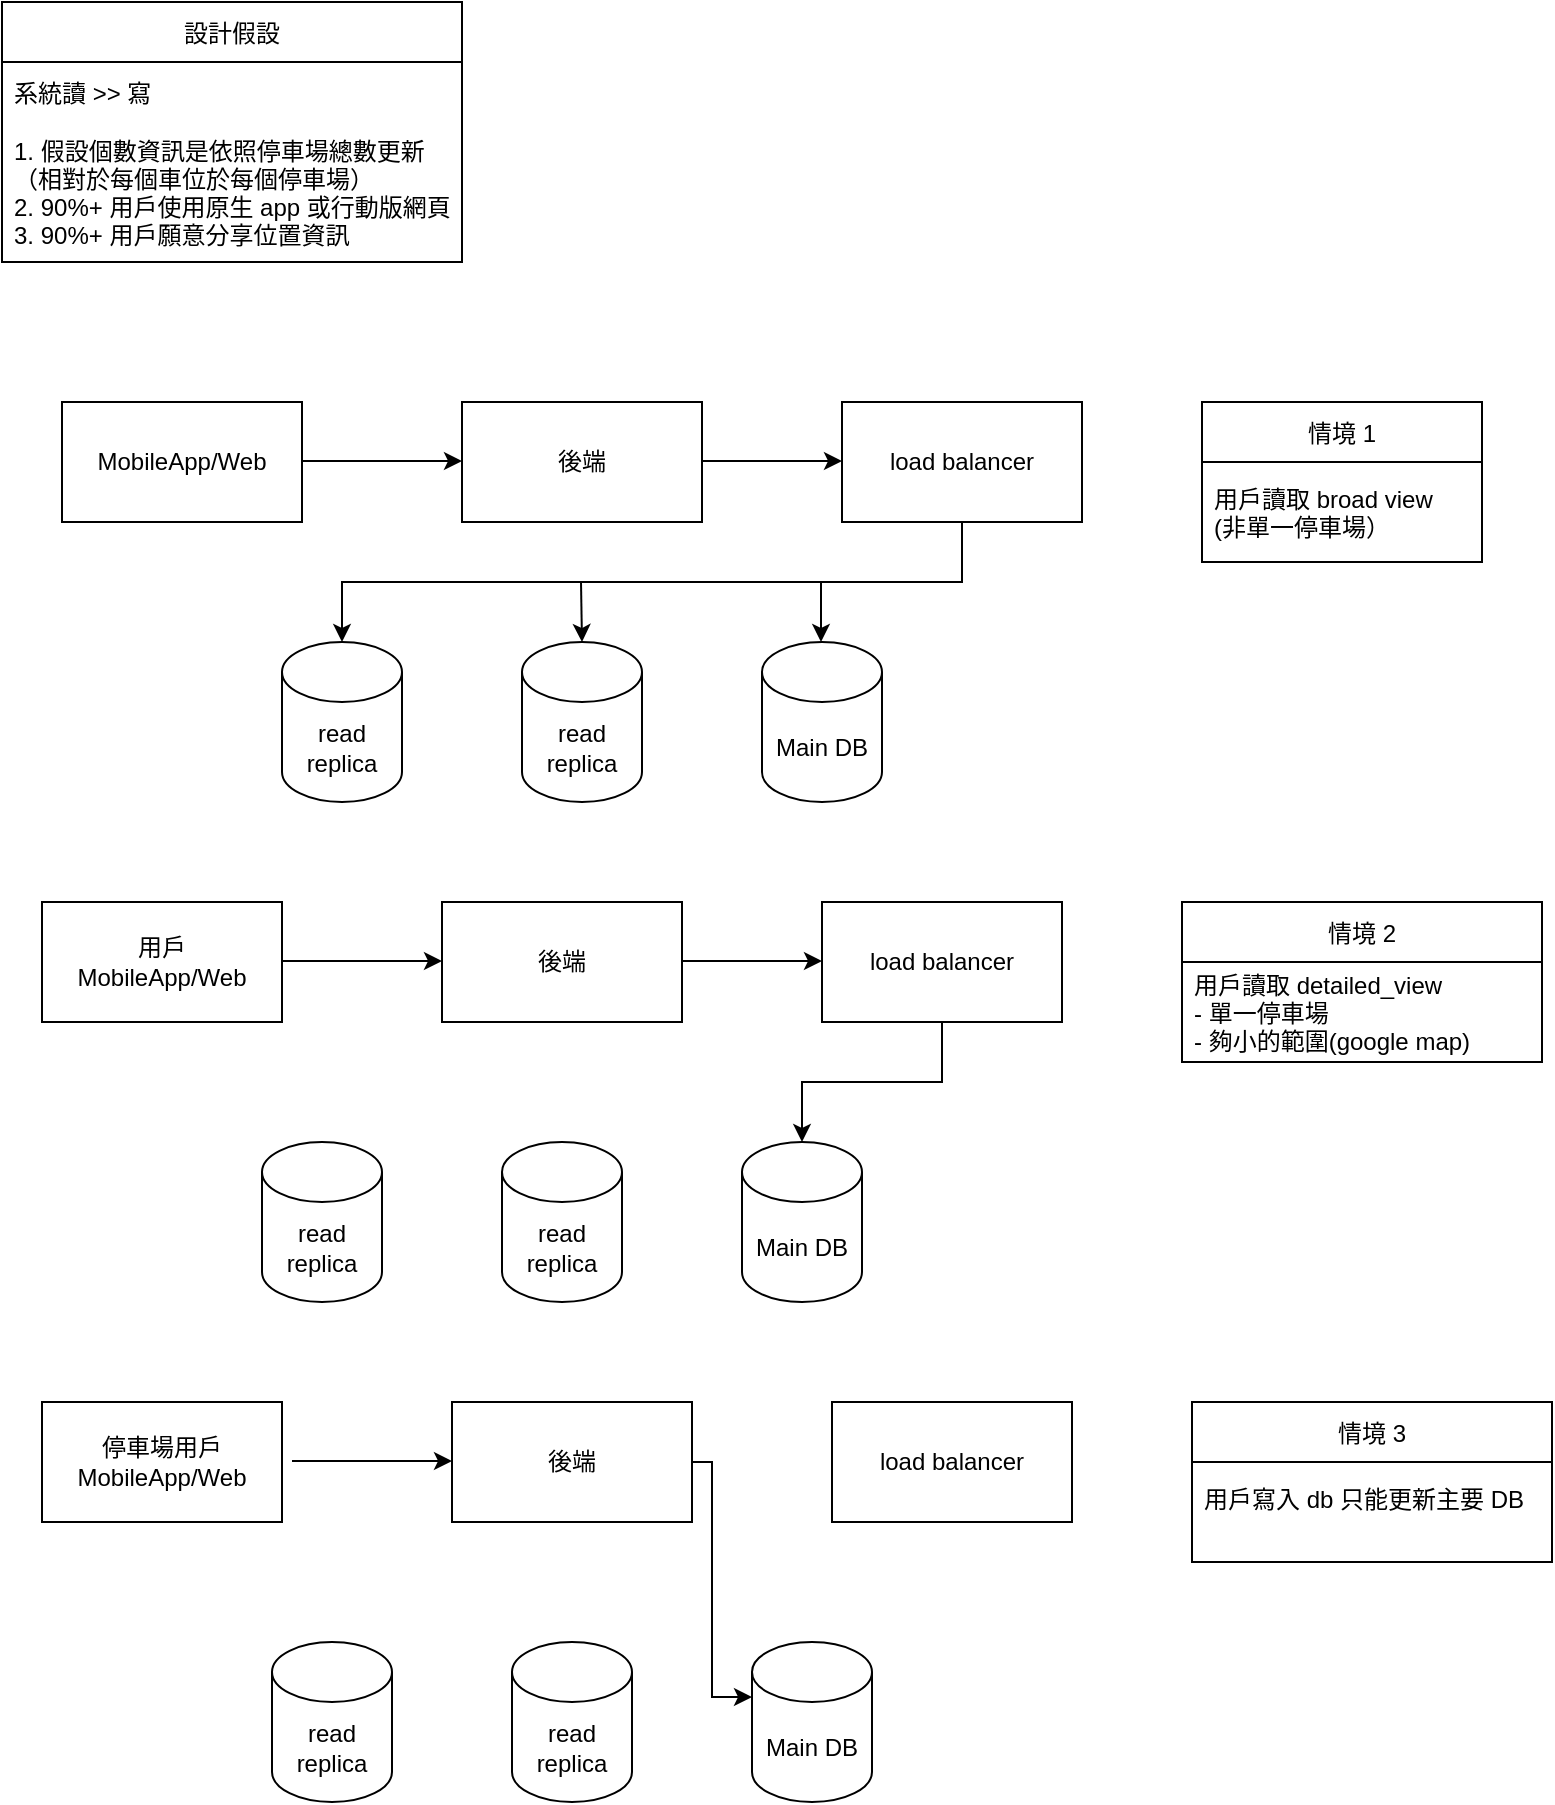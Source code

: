 <mxfile version="17.1.2" type="device"><diagram id="BgdcoRsh3qcNL4_bcRvN" name="Page-1"><mxGraphModel dx="906" dy="408" grid="1" gridSize="10" guides="1" tooltips="1" connect="1" arrows="1" fold="1" page="1" pageScale="1" pageWidth="850" pageHeight="1100" background="#FFFFFF" math="0" shadow="0"><root><mxCell id="0"/><mxCell id="1" parent="0"/><mxCell id="Qg5CqrgEq3Y1woPMtLSj-1" value="設計假設" style="swimlane;fontStyle=0;childLayout=stackLayout;horizontal=1;startSize=30;horizontalStack=0;resizeParent=1;resizeParentMax=0;resizeLast=0;collapsible=1;marginBottom=0;" vertex="1" parent="1"><mxGeometry x="50" y="40" width="230" height="130" as="geometry"/></mxCell><mxCell id="Qg5CqrgEq3Y1woPMtLSj-2" value="系統讀 &gt;&gt; 寫" style="text;strokeColor=none;fillColor=none;align=left;verticalAlign=middle;spacingLeft=4;spacingRight=4;overflow=hidden;points=[[0,0.5],[1,0.5]];portConstraint=eastwest;rotatable=0;" vertex="1" parent="Qg5CqrgEq3Y1woPMtLSj-1"><mxGeometry y="30" width="230" height="30" as="geometry"/></mxCell><mxCell id="Qg5CqrgEq3Y1woPMtLSj-4" value="1. 假設個數資訊是依照停車場總數更新&#10;（相對於每個車位於每個停車場）&#10;2. 90%+ 用戶使用原生 app 或行動版網頁&#10;3. 90%+ 用戶願意分享位置資訊" style="text;strokeColor=none;fillColor=none;align=left;verticalAlign=middle;spacingLeft=4;spacingRight=4;overflow=hidden;points=[[0,0.5],[1,0.5]];portConstraint=eastwest;rotatable=0;fontSize=12;" vertex="1" parent="Qg5CqrgEq3Y1woPMtLSj-1"><mxGeometry y="60" width="230" height="70" as="geometry"/></mxCell><mxCell id="Qg5CqrgEq3Y1woPMtLSj-5" value="MobileApp/Web" style="rounded=0;whiteSpace=wrap;html=1;fontSize=12;" vertex="1" parent="1"><mxGeometry x="80" y="240" width="120" height="60" as="geometry"/></mxCell><mxCell id="Qg5CqrgEq3Y1woPMtLSj-6" value="後端" style="rounded=0;whiteSpace=wrap;html=1;fontSize=12;" vertex="1" parent="1"><mxGeometry x="280" y="240" width="120" height="60" as="geometry"/></mxCell><mxCell id="Qg5CqrgEq3Y1woPMtLSj-7" value="" style="endArrow=classic;html=1;rounded=0;fontSize=12;" edge="1" parent="1"><mxGeometry width="50" height="50" relative="1" as="geometry"><mxPoint x="200" y="269.5" as="sourcePoint"/><mxPoint x="280" y="269.5" as="targetPoint"/></mxGeometry></mxCell><mxCell id="Qg5CqrgEq3Y1woPMtLSj-8" value="" style="endArrow=classic;html=1;rounded=0;fontSize=12;" edge="1" parent="1"><mxGeometry width="50" height="50" relative="1" as="geometry"><mxPoint x="400" y="269.5" as="sourcePoint"/><mxPoint x="470" y="269.5" as="targetPoint"/></mxGeometry></mxCell><mxCell id="Qg5CqrgEq3Y1woPMtLSj-14" style="edgeStyle=orthogonalEdgeStyle;rounded=0;orthogonalLoop=1;jettySize=auto;html=1;exitX=0.5;exitY=1;exitDx=0;exitDy=0;entryX=0.5;entryY=0;entryDx=0;entryDy=0;entryPerimeter=0;fontSize=12;" edge="1" parent="1" source="Qg5CqrgEq3Y1woPMtLSj-10" target="Qg5CqrgEq3Y1woPMtLSj-11"><mxGeometry relative="1" as="geometry"/></mxCell><mxCell id="Qg5CqrgEq3Y1woPMtLSj-10" value="load balancer" style="rounded=0;whiteSpace=wrap;html=1;fontSize=12;" vertex="1" parent="1"><mxGeometry x="470" y="240" width="120" height="60" as="geometry"/></mxCell><mxCell id="Qg5CqrgEq3Y1woPMtLSj-11" value="read replica" style="shape=cylinder3;whiteSpace=wrap;html=1;boundedLbl=1;backgroundOutline=1;size=15;fontSize=12;" vertex="1" parent="1"><mxGeometry x="190" y="360" width="60" height="80" as="geometry"/></mxCell><mxCell id="Qg5CqrgEq3Y1woPMtLSj-12" value="read replica" style="shape=cylinder3;whiteSpace=wrap;html=1;boundedLbl=1;backgroundOutline=1;size=15;fontSize=12;" vertex="1" parent="1"><mxGeometry x="310" y="360" width="60" height="80" as="geometry"/></mxCell><mxCell id="Qg5CqrgEq3Y1woPMtLSj-13" value="Main DB" style="shape=cylinder3;whiteSpace=wrap;html=1;boundedLbl=1;backgroundOutline=1;size=15;fontSize=12;" vertex="1" parent="1"><mxGeometry x="430" y="360" width="60" height="80" as="geometry"/></mxCell><mxCell id="Qg5CqrgEq3Y1woPMtLSj-15" value="" style="endArrow=classic;html=1;rounded=0;fontSize=12;" edge="1" parent="1"><mxGeometry width="50" height="50" relative="1" as="geometry"><mxPoint x="339.5" y="330" as="sourcePoint"/><mxPoint x="340" y="360" as="targetPoint"/></mxGeometry></mxCell><mxCell id="Qg5CqrgEq3Y1woPMtLSj-17" value="" style="endArrow=classic;html=1;rounded=0;fontSize=12;" edge="1" parent="1"><mxGeometry width="50" height="50" relative="1" as="geometry"><mxPoint x="459.5" y="330" as="sourcePoint"/><mxPoint x="459.5" y="360" as="targetPoint"/></mxGeometry></mxCell><mxCell id="Qg5CqrgEq3Y1woPMtLSj-18" value="情境 1" style="swimlane;fontStyle=0;childLayout=stackLayout;horizontal=1;startSize=30;horizontalStack=0;resizeParent=1;resizeParentMax=0;resizeLast=0;collapsible=1;marginBottom=0;fontSize=12;" vertex="1" parent="1"><mxGeometry x="650" y="240" width="140" height="80" as="geometry"/></mxCell><mxCell id="Qg5CqrgEq3Y1woPMtLSj-19" value="用戶讀取 broad view&#10;(非單一停車場）" style="text;strokeColor=none;fillColor=none;align=left;verticalAlign=middle;spacingLeft=4;spacingRight=4;overflow=hidden;points=[[0,0.5],[1,0.5]];portConstraint=eastwest;rotatable=0;fontSize=12;" vertex="1" parent="Qg5CqrgEq3Y1woPMtLSj-18"><mxGeometry y="30" width="140" height="50" as="geometry"/></mxCell><mxCell id="Qg5CqrgEq3Y1woPMtLSj-22" value="情境 2" style="swimlane;fontStyle=0;childLayout=stackLayout;horizontal=1;startSize=30;horizontalStack=0;resizeParent=1;resizeParentMax=0;resizeLast=0;collapsible=1;marginBottom=0;fontSize=12;" vertex="1" parent="1"><mxGeometry x="640" y="490" width="180" height="80" as="geometry"/></mxCell><mxCell id="Qg5CqrgEq3Y1woPMtLSj-23" value="用戶讀取 detailed_view&#10;- 單一停車場&#10;- 夠小的範圍(google map)" style="text;strokeColor=none;fillColor=none;align=left;verticalAlign=middle;spacingLeft=4;spacingRight=4;overflow=hidden;points=[[0,0.5],[1,0.5]];portConstraint=eastwest;rotatable=0;fontSize=12;" vertex="1" parent="Qg5CqrgEq3Y1woPMtLSj-22"><mxGeometry y="30" width="180" height="50" as="geometry"/></mxCell><mxCell id="Qg5CqrgEq3Y1woPMtLSj-24" value="用戶&lt;br&gt;MobileApp/Web" style="rounded=0;whiteSpace=wrap;html=1;fontSize=12;" vertex="1" parent="1"><mxGeometry x="70" y="490" width="120" height="60" as="geometry"/></mxCell><mxCell id="Qg5CqrgEq3Y1woPMtLSj-25" value="後端" style="rounded=0;whiteSpace=wrap;html=1;fontSize=12;" vertex="1" parent="1"><mxGeometry x="270" y="490" width="120" height="60" as="geometry"/></mxCell><mxCell id="Qg5CqrgEq3Y1woPMtLSj-26" value="" style="endArrow=classic;html=1;rounded=0;fontSize=12;" edge="1" parent="1"><mxGeometry width="50" height="50" relative="1" as="geometry"><mxPoint x="190" y="519.5" as="sourcePoint"/><mxPoint x="270" y="519.5" as="targetPoint"/></mxGeometry></mxCell><mxCell id="Qg5CqrgEq3Y1woPMtLSj-27" value="" style="endArrow=classic;html=1;rounded=0;fontSize=12;" edge="1" parent="1"><mxGeometry width="50" height="50" relative="1" as="geometry"><mxPoint x="390" y="519.5" as="sourcePoint"/><mxPoint x="460" y="519.5" as="targetPoint"/></mxGeometry></mxCell><mxCell id="Qg5CqrgEq3Y1woPMtLSj-36" style="edgeStyle=orthogonalEdgeStyle;rounded=0;orthogonalLoop=1;jettySize=auto;html=1;exitX=0.5;exitY=1;exitDx=0;exitDy=0;entryX=0.5;entryY=0;entryDx=0;entryDy=0;entryPerimeter=0;fontSize=12;" edge="1" parent="1" source="Qg5CqrgEq3Y1woPMtLSj-29" target="Qg5CqrgEq3Y1woPMtLSj-32"><mxGeometry relative="1" as="geometry"/></mxCell><mxCell id="Qg5CqrgEq3Y1woPMtLSj-29" value="load balancer" style="rounded=0;whiteSpace=wrap;html=1;fontSize=12;" vertex="1" parent="1"><mxGeometry x="460" y="490" width="120" height="60" as="geometry"/></mxCell><mxCell id="Qg5CqrgEq3Y1woPMtLSj-30" value="read replica" style="shape=cylinder3;whiteSpace=wrap;html=1;boundedLbl=1;backgroundOutline=1;size=15;fontSize=12;" vertex="1" parent="1"><mxGeometry x="180" y="610" width="60" height="80" as="geometry"/></mxCell><mxCell id="Qg5CqrgEq3Y1woPMtLSj-31" value="read replica" style="shape=cylinder3;whiteSpace=wrap;html=1;boundedLbl=1;backgroundOutline=1;size=15;fontSize=12;" vertex="1" parent="1"><mxGeometry x="300" y="610" width="60" height="80" as="geometry"/></mxCell><mxCell id="Qg5CqrgEq3Y1woPMtLSj-32" value="Main DB" style="shape=cylinder3;whiteSpace=wrap;html=1;boundedLbl=1;backgroundOutline=1;size=15;fontSize=12;" vertex="1" parent="1"><mxGeometry x="420" y="610" width="60" height="80" as="geometry"/></mxCell><mxCell id="Qg5CqrgEq3Y1woPMtLSj-38" value="情境 3" style="swimlane;fontStyle=0;childLayout=stackLayout;horizontal=1;startSize=30;horizontalStack=0;resizeParent=1;resizeParentMax=0;resizeLast=0;collapsible=1;marginBottom=0;fontSize=12;" vertex="1" parent="1"><mxGeometry x="645" y="740" width="180" height="80" as="geometry"/></mxCell><mxCell id="Qg5CqrgEq3Y1woPMtLSj-39" value="用戶寫入 db 只能更新主要 DB&#10; " style="text;strokeColor=none;fillColor=none;align=left;verticalAlign=middle;spacingLeft=4;spacingRight=4;overflow=hidden;points=[[0,0.5],[1,0.5]];portConstraint=eastwest;rotatable=0;fontSize=12;" vertex="1" parent="Qg5CqrgEq3Y1woPMtLSj-38"><mxGeometry y="30" width="180" height="50" as="geometry"/></mxCell><mxCell id="Qg5CqrgEq3Y1woPMtLSj-40" value="停車場用戶&lt;br&gt;MobileApp/Web" style="rounded=0;whiteSpace=wrap;html=1;fontSize=12;" vertex="1" parent="1"><mxGeometry x="70" y="740" width="120" height="60" as="geometry"/></mxCell><mxCell id="Qg5CqrgEq3Y1woPMtLSj-49" style="edgeStyle=orthogonalEdgeStyle;rounded=0;orthogonalLoop=1;jettySize=auto;html=1;exitX=1;exitY=0.5;exitDx=0;exitDy=0;entryX=0;entryY=0;entryDx=0;entryDy=27.5;entryPerimeter=0;fontSize=12;" edge="1" parent="1" source="Qg5CqrgEq3Y1woPMtLSj-41" target="Qg5CqrgEq3Y1woPMtLSj-48"><mxGeometry relative="1" as="geometry"><Array as="points"><mxPoint x="405" y="770"/><mxPoint x="405" y="888"/></Array></mxGeometry></mxCell><mxCell id="Qg5CqrgEq3Y1woPMtLSj-41" value="後端" style="rounded=0;whiteSpace=wrap;html=1;fontSize=12;" vertex="1" parent="1"><mxGeometry x="275" y="740" width="120" height="60" as="geometry"/></mxCell><mxCell id="Qg5CqrgEq3Y1woPMtLSj-42" value="" style="endArrow=classic;html=1;rounded=0;fontSize=12;" edge="1" parent="1"><mxGeometry width="50" height="50" relative="1" as="geometry"><mxPoint x="195" y="769.5" as="sourcePoint"/><mxPoint x="275" y="769.5" as="targetPoint"/></mxGeometry></mxCell><mxCell id="Qg5CqrgEq3Y1woPMtLSj-45" value="load balancer" style="rounded=0;whiteSpace=wrap;html=1;fontSize=12;" vertex="1" parent="1"><mxGeometry x="465" y="740" width="120" height="60" as="geometry"/></mxCell><mxCell id="Qg5CqrgEq3Y1woPMtLSj-46" value="read replica" style="shape=cylinder3;whiteSpace=wrap;html=1;boundedLbl=1;backgroundOutline=1;size=15;fontSize=12;" vertex="1" parent="1"><mxGeometry x="185" y="860" width="60" height="80" as="geometry"/></mxCell><mxCell id="Qg5CqrgEq3Y1woPMtLSj-47" value="read replica" style="shape=cylinder3;whiteSpace=wrap;html=1;boundedLbl=1;backgroundOutline=1;size=15;fontSize=12;" vertex="1" parent="1"><mxGeometry x="305" y="860" width="60" height="80" as="geometry"/></mxCell><mxCell id="Qg5CqrgEq3Y1woPMtLSj-48" value="Main DB" style="shape=cylinder3;whiteSpace=wrap;html=1;boundedLbl=1;backgroundOutline=1;size=15;fontSize=12;" vertex="1" parent="1"><mxGeometry x="425" y="860" width="60" height="80" as="geometry"/></mxCell></root></mxGraphModel></diagram></mxfile>